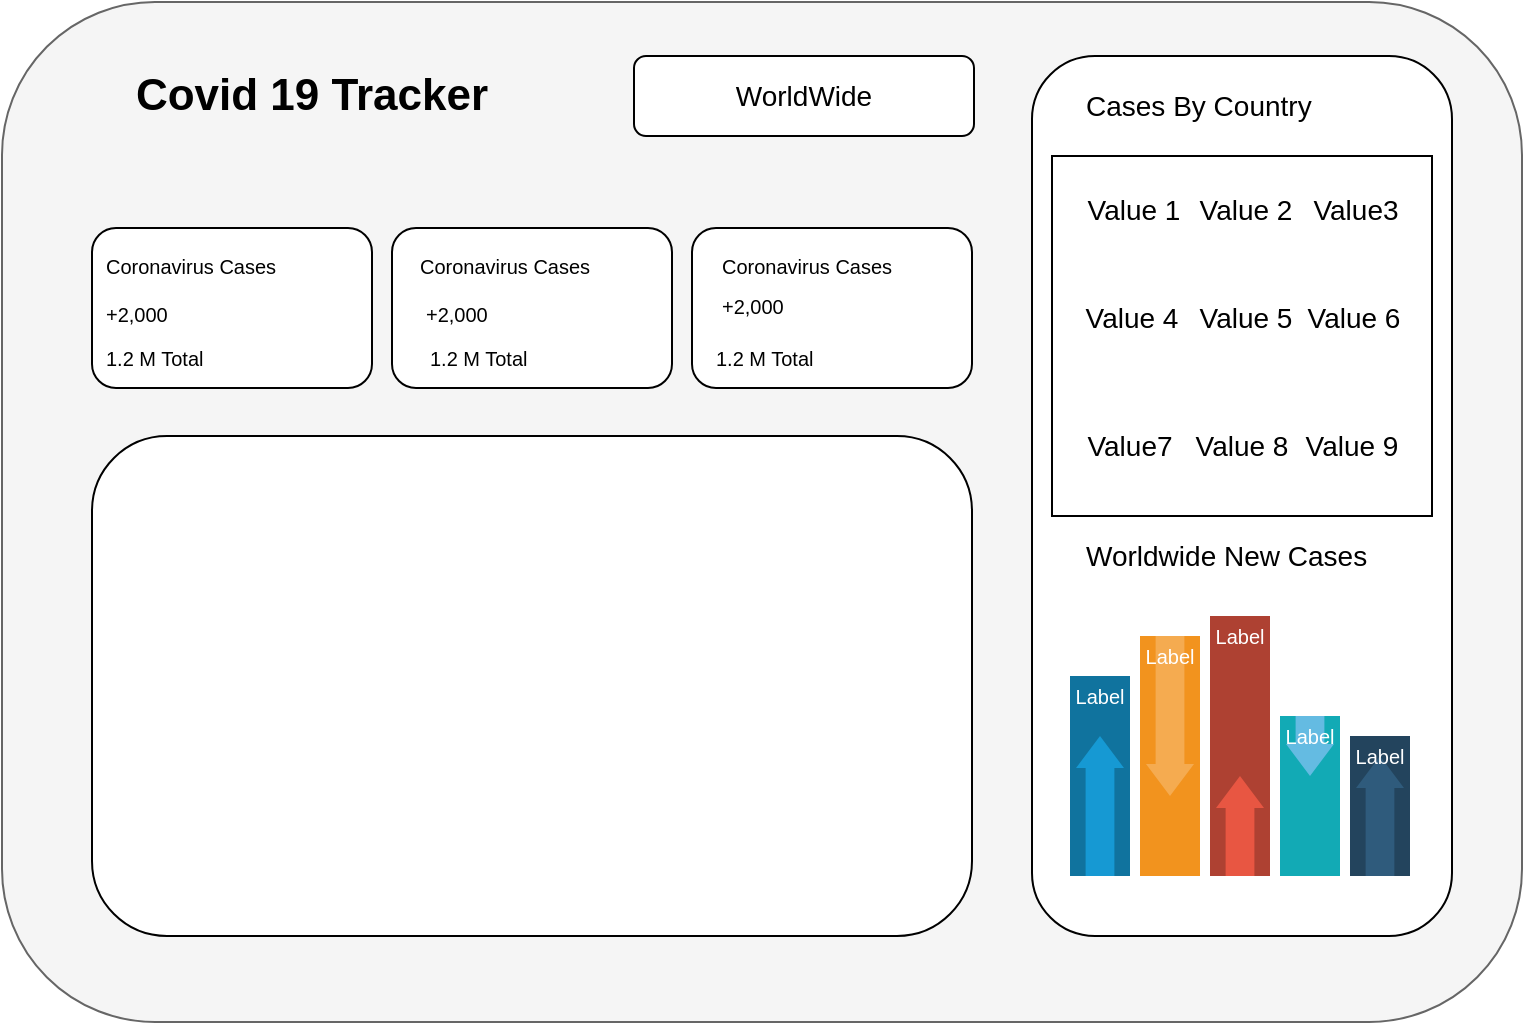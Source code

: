 <mxfile version="20.0.4" type="github">
  <diagram id="KpIb1qrAHsAH2qcsSGlr" name="Page-1">
    <mxGraphModel dx="1384" dy="719" grid="1" gridSize="10" guides="1" tooltips="1" connect="1" arrows="1" fold="1" page="1" pageScale="1" pageWidth="850" pageHeight="1100" math="0" shadow="0">
      <root>
        <mxCell id="0" />
        <mxCell id="1" parent="0" />
        <mxCell id="JHVrzbAFYPmQTyxLwhNV-1" value="" style="rounded=1;whiteSpace=wrap;html=1;fillColor=#f5f5f5;fontColor=#333333;strokeColor=#666666;" vertex="1" parent="1">
          <mxGeometry x="45" y="33" width="760" height="510" as="geometry" />
        </mxCell>
        <mxCell id="JHVrzbAFYPmQTyxLwhNV-2" value="&lt;b&gt;&lt;font style=&quot;font-size: 22px;&quot;&gt;Covid 19 Tracker&lt;/font&gt;&lt;/b&gt;" style="text;html=1;strokeColor=none;fillColor=none;align=center;verticalAlign=middle;whiteSpace=wrap;rounded=0;" vertex="1" parent="1">
          <mxGeometry x="90" y="60" width="220" height="40" as="geometry" />
        </mxCell>
        <mxCell id="JHVrzbAFYPmQTyxLwhNV-3" value="WorldWide" style="rounded=1;whiteSpace=wrap;html=1;fontSize=14;" vertex="1" parent="1">
          <mxGeometry x="361" y="60" width="170" height="40" as="geometry" />
        </mxCell>
        <mxCell id="JHVrzbAFYPmQTyxLwhNV-5" style="edgeStyle=orthogonalEdgeStyle;rounded=0;orthogonalLoop=1;jettySize=auto;html=1;exitX=0.5;exitY=1;exitDx=0;exitDy=0;fontSize=14;" edge="1" parent="1" source="JHVrzbAFYPmQTyxLwhNV-3" target="JHVrzbAFYPmQTyxLwhNV-3">
          <mxGeometry relative="1" as="geometry" />
        </mxCell>
        <mxCell id="JHVrzbAFYPmQTyxLwhNV-9" value="" style="rounded=1;whiteSpace=wrap;html=1;fontSize=22;" vertex="1" parent="1">
          <mxGeometry x="90" y="146" width="140" height="80" as="geometry" />
        </mxCell>
        <mxCell id="JHVrzbAFYPmQTyxLwhNV-10" value="&lt;font style=&quot;font-size: 10px;&quot;&gt;Coronavirus Cases&lt;/font&gt;" style="text;html=1;strokeColor=none;fillColor=none;align=left;verticalAlign=middle;whiteSpace=wrap;rounded=0;fontSize=22;" vertex="1" parent="1">
          <mxGeometry x="95" y="152" width="115" height="20" as="geometry" />
        </mxCell>
        <mxCell id="JHVrzbAFYPmQTyxLwhNV-11" value="&lt;span style=&quot;font-size: 10px;&quot;&gt;+2,000&lt;/span&gt;" style="text;html=1;strokeColor=none;fillColor=none;align=left;verticalAlign=middle;whiteSpace=wrap;rounded=0;fontSize=22;" vertex="1" parent="1">
          <mxGeometry x="95" y="176" width="115" height="20" as="geometry" />
        </mxCell>
        <mxCell id="JHVrzbAFYPmQTyxLwhNV-12" value="&lt;span style=&quot;font-size: 10px;&quot;&gt;1.2 M Total&lt;/span&gt;" style="text;html=1;strokeColor=none;fillColor=none;align=left;verticalAlign=middle;whiteSpace=wrap;rounded=0;fontSize=22;" vertex="1" parent="1">
          <mxGeometry x="95" y="198" width="115" height="20" as="geometry" />
        </mxCell>
        <mxCell id="JHVrzbAFYPmQTyxLwhNV-15" value="" style="rounded=1;whiteSpace=wrap;html=1;fontSize=22;" vertex="1" parent="1">
          <mxGeometry x="390" y="146" width="140" height="80" as="geometry" />
        </mxCell>
        <mxCell id="JHVrzbAFYPmQTyxLwhNV-16" value="&lt;span style=&quot;font-size: 10px;&quot;&gt;+2,000&lt;/span&gt;" style="text;html=1;strokeColor=none;fillColor=none;align=left;verticalAlign=middle;whiteSpace=wrap;rounded=0;fontSize=22;" vertex="1" parent="1">
          <mxGeometry x="402.5" y="172" width="115" height="20" as="geometry" />
        </mxCell>
        <mxCell id="JHVrzbAFYPmQTyxLwhNV-17" value="&lt;font style=&quot;font-size: 10px;&quot;&gt;Coronavirus Cases&lt;/font&gt;" style="text;html=1;strokeColor=none;fillColor=none;align=left;verticalAlign=middle;whiteSpace=wrap;rounded=0;fontSize=22;" vertex="1" parent="1">
          <mxGeometry x="402.5" y="152" width="115" height="20" as="geometry" />
        </mxCell>
        <mxCell id="JHVrzbAFYPmQTyxLwhNV-18" value="&lt;span style=&quot;font-size: 10px;&quot;&gt;1.2 M Total&lt;/span&gt;" style="text;html=1;strokeColor=none;fillColor=none;align=left;verticalAlign=middle;whiteSpace=wrap;rounded=0;fontSize=22;" vertex="1" parent="1">
          <mxGeometry x="400" y="198" width="115" height="20" as="geometry" />
        </mxCell>
        <mxCell id="JHVrzbAFYPmQTyxLwhNV-26" value="" style="rounded=1;whiteSpace=wrap;html=1;fontSize=22;" vertex="1" parent="1">
          <mxGeometry x="240" y="146" width="140" height="80" as="geometry" />
        </mxCell>
        <mxCell id="JHVrzbAFYPmQTyxLwhNV-27" value="&lt;font style=&quot;font-size: 10px;&quot;&gt;Coronavirus Cases&lt;/font&gt;" style="text;html=1;strokeColor=none;fillColor=none;align=left;verticalAlign=middle;whiteSpace=wrap;rounded=0;fontSize=22;" vertex="1" parent="1">
          <mxGeometry x="251.5" y="152" width="115" height="20" as="geometry" />
        </mxCell>
        <mxCell id="JHVrzbAFYPmQTyxLwhNV-28" value="&lt;span style=&quot;font-size: 10px;&quot;&gt;+2,000&lt;/span&gt;" style="text;html=1;strokeColor=none;fillColor=none;align=left;verticalAlign=middle;whiteSpace=wrap;rounded=0;fontSize=22;" vertex="1" parent="1">
          <mxGeometry x="254.5" y="176" width="115" height="20" as="geometry" />
        </mxCell>
        <mxCell id="JHVrzbAFYPmQTyxLwhNV-29" value="&lt;span style=&quot;font-size: 10px;&quot;&gt;1.2 M Total&lt;/span&gt;" style="text;html=1;strokeColor=none;fillColor=none;align=left;verticalAlign=middle;whiteSpace=wrap;rounded=0;fontSize=22;" vertex="1" parent="1">
          <mxGeometry x="256.5" y="198" width="115" height="20" as="geometry" />
        </mxCell>
        <mxCell id="JHVrzbAFYPmQTyxLwhNV-32" value="" style="rounded=1;whiteSpace=wrap;html=1;fontSize=10;" vertex="1" parent="1">
          <mxGeometry x="90" y="250" width="440" height="250" as="geometry" />
        </mxCell>
        <mxCell id="JHVrzbAFYPmQTyxLwhNV-34" value="" style="shape=image;html=1;verticalAlign=top;verticalLabelPosition=bottom;labelBackgroundColor=#ffffff;imageAspect=0;aspect=fixed;image=https://cdn2.iconfinder.com/data/icons/on-point-social-media/141/Maps-128.png;fontSize=10;" vertex="1" parent="1">
          <mxGeometry x="241.5" y="300" width="128" height="128" as="geometry" />
        </mxCell>
        <mxCell id="JHVrzbAFYPmQTyxLwhNV-35" value="" style="rounded=1;whiteSpace=wrap;html=1;fontSize=10;" vertex="1" parent="1">
          <mxGeometry x="560" y="60" width="210" height="440" as="geometry" />
        </mxCell>
        <mxCell id="JHVrzbAFYPmQTyxLwhNV-41" value="&lt;font style=&quot;font-size: 14px;&quot;&gt;Cases By Country&lt;/font&gt;" style="text;html=1;strokeColor=none;fillColor=none;align=left;verticalAlign=middle;whiteSpace=wrap;rounded=0;fontSize=10;" vertex="1" parent="1">
          <mxGeometry x="585" y="70" width="160" height="30" as="geometry" />
        </mxCell>
        <mxCell id="JHVrzbAFYPmQTyxLwhNV-42" value="Worldwide New Cases&amp;nbsp;" style="text;html=1;strokeColor=none;fillColor=none;align=left;verticalAlign=middle;whiteSpace=wrap;rounded=0;fontSize=14;" vertex="1" parent="1">
          <mxGeometry x="585" y="295" width="165" height="30" as="geometry" />
        </mxCell>
        <mxCell id="JHVrzbAFYPmQTyxLwhNV-74" value="" style="fillColor=#10739E;strokeColor=none;fontSize=14;" vertex="1" parent="1">
          <mxGeometry x="579" y="370" width="30" height="100" as="geometry" />
        </mxCell>
        <mxCell id="JHVrzbAFYPmQTyxLwhNV-75" value="" style="shape=mxgraph.arrows2.arrow;dy=0.4;dx=16;notch=0;direction=north;fillColor=#1699D3;strokeColor=none;fontSize=14;" vertex="1" parent="JHVrzbAFYPmQTyxLwhNV-74">
          <mxGeometry x="3" y="30" width="24" height="70" as="geometry" />
        </mxCell>
        <mxCell id="JHVrzbAFYPmQTyxLwhNV-76" value="Label" style="text;html=1;align=center;verticalAlign=middle;whiteSpace=wrap;fontColor=#FFFFFF;fontSize=10;" vertex="1" parent="JHVrzbAFYPmQTyxLwhNV-74">
          <mxGeometry width="30" height="20" as="geometry" />
        </mxCell>
        <mxCell id="JHVrzbAFYPmQTyxLwhNV-77" value="" style="fillColor=#F2931E;strokeColor=none;fontSize=14;" vertex="1" parent="1">
          <mxGeometry x="614" y="350" width="30" height="120" as="geometry" />
        </mxCell>
        <mxCell id="JHVrzbAFYPmQTyxLwhNV-78" value="" style="shape=mxgraph.arrows2.arrow;dy=0.4;dx=16;notch=0;direction=south;fillColor=#F5AB50;strokeColor=none;fontSize=14;" vertex="1" parent="JHVrzbAFYPmQTyxLwhNV-77">
          <mxGeometry x="3" width="24" height="80" as="geometry" />
        </mxCell>
        <mxCell id="JHVrzbAFYPmQTyxLwhNV-79" value="Label" style="text;html=1;align=center;verticalAlign=middle;whiteSpace=wrap;fontColor=#FFFFFF;fontSize=10;" vertex="1" parent="JHVrzbAFYPmQTyxLwhNV-77">
          <mxGeometry width="30" height="20" as="geometry" />
        </mxCell>
        <mxCell id="JHVrzbAFYPmQTyxLwhNV-80" value="" style="fillColor=#AE4132;strokeColor=none;fontSize=14;" vertex="1" parent="1">
          <mxGeometry x="649" y="340" width="30" height="130" as="geometry" />
        </mxCell>
        <mxCell id="JHVrzbAFYPmQTyxLwhNV-81" value="" style="shape=mxgraph.arrows2.arrow;dy=0.4;dx=16;notch=0;direction=north;fillColor=#E85642;strokeColor=none;fontSize=14;" vertex="1" parent="JHVrzbAFYPmQTyxLwhNV-80">
          <mxGeometry x="3" y="80" width="24" height="50" as="geometry" />
        </mxCell>
        <mxCell id="JHVrzbAFYPmQTyxLwhNV-82" value="Label" style="text;html=1;align=center;verticalAlign=middle;whiteSpace=wrap;fontColor=#FFFFFF;fontSize=10;" vertex="1" parent="JHVrzbAFYPmQTyxLwhNV-80">
          <mxGeometry width="30" height="20" as="geometry" />
        </mxCell>
        <mxCell id="JHVrzbAFYPmQTyxLwhNV-83" value="" style="fillColor=#12AAB5;strokeColor=none;fontSize=14;" vertex="1" parent="1">
          <mxGeometry x="684" y="390" width="30" height="80" as="geometry" />
        </mxCell>
        <mxCell id="JHVrzbAFYPmQTyxLwhNV-84" value="" style="shape=mxgraph.arrows2.arrow;dy=0.4;dx=16;notch=0;direction=south;fillColor=#64BBE2;strokeColor=none;fontSize=14;" vertex="1" parent="JHVrzbAFYPmQTyxLwhNV-83">
          <mxGeometry x="3" width="24" height="30" as="geometry" />
        </mxCell>
        <mxCell id="JHVrzbAFYPmQTyxLwhNV-85" value="Label" style="text;html=1;align=center;verticalAlign=middle;whiteSpace=wrap;fontColor=#FFFFFF;fontSize=10;" vertex="1" parent="JHVrzbAFYPmQTyxLwhNV-83">
          <mxGeometry width="30" height="20" as="geometry" />
        </mxCell>
        <mxCell id="JHVrzbAFYPmQTyxLwhNV-86" value="" style="fillColor=#23445D;strokeColor=none;fontSize=14;" vertex="1" parent="1">
          <mxGeometry x="719" y="400" width="30" height="70" as="geometry" />
        </mxCell>
        <mxCell id="JHVrzbAFYPmQTyxLwhNV-87" value="" style="shape=mxgraph.arrows2.arrow;dy=0.4;dx=16;notch=0;direction=north;fillColor=#2F5B7C;strokeColor=none;fontSize=14;" vertex="1" parent="JHVrzbAFYPmQTyxLwhNV-86">
          <mxGeometry x="3" y="10" width="24" height="60" as="geometry" />
        </mxCell>
        <mxCell id="JHVrzbAFYPmQTyxLwhNV-88" value="Label" style="text;html=1;align=center;verticalAlign=middle;whiteSpace=wrap;fontColor=#FFFFFF;fontSize=10;" vertex="1" parent="JHVrzbAFYPmQTyxLwhNV-86">
          <mxGeometry width="30" height="20" as="geometry" />
        </mxCell>
        <mxCell id="JHVrzbAFYPmQTyxLwhNV-91" value="" style="rounded=0;whiteSpace=wrap;html=1;fontSize=14;" vertex="1" parent="1">
          <mxGeometry x="570" y="110" width="190" height="180" as="geometry" />
        </mxCell>
        <mxCell id="JHVrzbAFYPmQTyxLwhNV-92" value="Value 1" style="text;html=1;strokeColor=none;fillColor=none;align=center;verticalAlign=middle;whiteSpace=wrap;rounded=0;fontSize=14;" vertex="1" parent="1">
          <mxGeometry x="581" y="122" width="60" height="30" as="geometry" />
        </mxCell>
        <mxCell id="JHVrzbAFYPmQTyxLwhNV-93" value="Value 4" style="text;html=1;strokeColor=none;fillColor=none;align=center;verticalAlign=middle;whiteSpace=wrap;rounded=0;fontSize=14;" vertex="1" parent="1">
          <mxGeometry x="580" y="176" width="60" height="30" as="geometry" />
        </mxCell>
        <mxCell id="JHVrzbAFYPmQTyxLwhNV-94" value="Value3" style="text;html=1;strokeColor=none;fillColor=none;align=center;verticalAlign=middle;whiteSpace=wrap;rounded=0;fontSize=14;" vertex="1" parent="1">
          <mxGeometry x="692" y="122" width="60" height="30" as="geometry" />
        </mxCell>
        <mxCell id="JHVrzbAFYPmQTyxLwhNV-95" value="Value 5" style="text;html=1;strokeColor=none;fillColor=none;align=center;verticalAlign=middle;whiteSpace=wrap;rounded=0;fontSize=14;" vertex="1" parent="1">
          <mxGeometry x="637" y="176" width="60" height="30" as="geometry" />
        </mxCell>
        <mxCell id="JHVrzbAFYPmQTyxLwhNV-96" value="Value 6" style="text;html=1;strokeColor=none;fillColor=none;align=center;verticalAlign=middle;whiteSpace=wrap;rounded=0;fontSize=14;" vertex="1" parent="1">
          <mxGeometry x="691" y="176" width="60" height="30" as="geometry" />
        </mxCell>
        <mxCell id="JHVrzbAFYPmQTyxLwhNV-97" value="Value 8" style="text;html=1;strokeColor=none;fillColor=none;align=center;verticalAlign=middle;whiteSpace=wrap;rounded=0;fontSize=14;" vertex="1" parent="1">
          <mxGeometry x="635" y="240" width="60" height="30" as="geometry" />
        </mxCell>
        <mxCell id="JHVrzbAFYPmQTyxLwhNV-98" value="Value7" style="text;html=1;strokeColor=none;fillColor=none;align=center;verticalAlign=middle;whiteSpace=wrap;rounded=0;fontSize=14;" vertex="1" parent="1">
          <mxGeometry x="579" y="240" width="60" height="30" as="geometry" />
        </mxCell>
        <mxCell id="JHVrzbAFYPmQTyxLwhNV-99" value="Value 9" style="text;html=1;strokeColor=none;fillColor=none;align=center;verticalAlign=middle;whiteSpace=wrap;rounded=0;fontSize=14;" vertex="1" parent="1">
          <mxGeometry x="690" y="240" width="60" height="30" as="geometry" />
        </mxCell>
        <mxCell id="JHVrzbAFYPmQTyxLwhNV-101" value="Value 2" style="text;html=1;strokeColor=none;fillColor=none;align=center;verticalAlign=middle;whiteSpace=wrap;rounded=0;fontSize=14;" vertex="1" parent="1">
          <mxGeometry x="637" y="122" width="60" height="30" as="geometry" />
        </mxCell>
      </root>
    </mxGraphModel>
  </diagram>
</mxfile>
